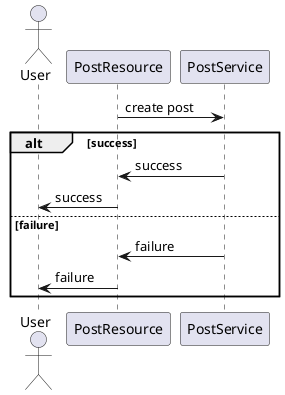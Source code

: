 @startuml create-post-diagram

actor User

PostResource->PostService :create post
alt success
  PostResource<-PostService :success
  User<-PostResource :success
else failure
   PostResource<-PostService :failure
  User<-PostResource :failure
end

@enduml